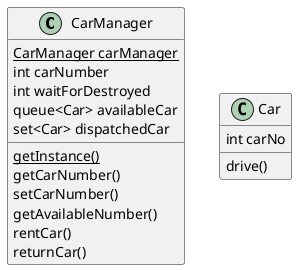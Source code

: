 @startuml example
hide empty members

class CarManager{
    {static} CarManager carManager
    int carNumber
    int waitForDestroyed
    queue<Car> availableCar
    set<Car> dispatchedCar
    
    {static} getInstance()
    getCarNumber()
    setCarNumber()
    getAvailableNumber()
    rentCar()
    returnCar()
}

class Car{
    int carNo
    drive()
}

@enduml

